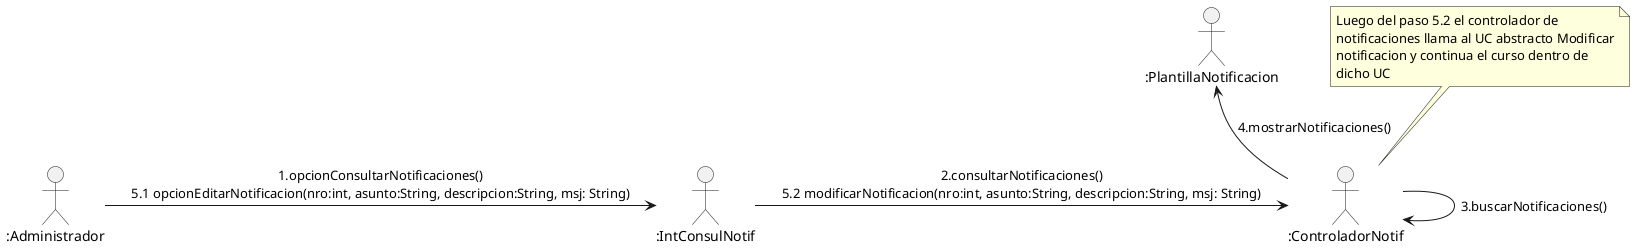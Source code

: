 @startuml
    allow_mixing
    note as nota1
        Luego del paso 5.2 el controlador de 
        notificaciones llama al UC abstracto Modificar
        notificacion y continua el curso dentro de 
        dicho UC
    end note
    actor ":Administrador" as admin
    boundary ":IntConsulNotif" as intConsulNotif
    control ":ControladorNotif" as ctrlNotif
    collections ":PlantillaNotificacion" as plantiList

    nota1 --> ctrlNotif

    admin -> intConsulNotif : "1.opcionConsultarNotificaciones()\n5.1 opcionEditarNotificacion(nro:int, asunto:String, descripcion:String, msj: String)"
    intConsulNotif -> ctrlNotif : "2.consultarNotificaciones()\n5.2 modificarNotificacion(nro:int, asunto:String, descripcion:String, msj: String)"
    ctrlNotif -> ctrlNotif : "3.buscarNotificaciones()"
    ctrlNotif -up-> plantiList : "4.mostrarNotificaciones()"


    
@enduml
